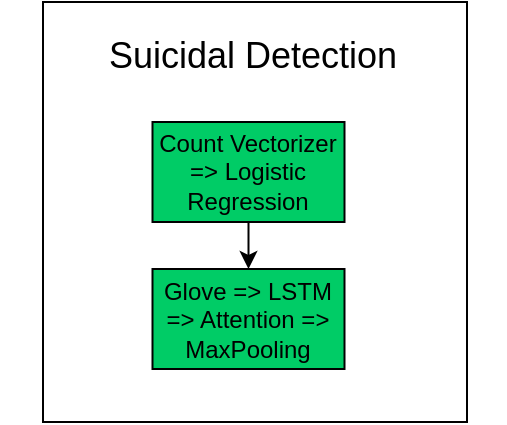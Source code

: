 <mxfile>
    <diagram id="hMVIPNOCL1WMG9UD9Ap6" name="Page-2">
        <mxGraphModel dx="2209" dy="807" grid="1" gridSize="10" guides="1" tooltips="1" connect="1" arrows="1" fold="1" page="1" pageScale="1" pageWidth="850" pageHeight="1100" math="0" shadow="0">
            <root>
                <mxCell id="0"/>
                <mxCell id="1" parent="0"/>
                <mxCell id="U02Nljkob9dexw82LkDx-1" value="" style="rounded=0;whiteSpace=wrap;html=1;" vertex="1" parent="1">
                    <mxGeometry x="553.5" y="220" width="212" height="210" as="geometry"/>
                </mxCell>
                <mxCell id="U02Nljkob9dexw82LkDx-2" value="&lt;font style=&quot;font-size: 18px;&quot;&gt;Suicidal Detection&lt;/font&gt;" style="text;html=1;strokeColor=none;fillColor=none;align=center;verticalAlign=middle;whiteSpace=wrap;rounded=0;" vertex="1" parent="1">
                    <mxGeometry x="532" y="231.5" width="252.5" height="30" as="geometry"/>
                </mxCell>
                <mxCell id="U02Nljkob9dexw82LkDx-3" value="" style="edgeStyle=none;html=1;" edge="1" parent="1" source="U02Nljkob9dexw82LkDx-4" target="U02Nljkob9dexw82LkDx-5">
                    <mxGeometry relative="1" as="geometry"/>
                </mxCell>
                <mxCell id="U02Nljkob9dexw82LkDx-4" value="Count Vectorizer =&amp;gt; Logistic Regression" style="rounded=0;whiteSpace=wrap;html=1;fillColor=#00CC66;" vertex="1" parent="1">
                    <mxGeometry x="608.25" y="280" width="96" height="50" as="geometry"/>
                </mxCell>
                <mxCell id="U02Nljkob9dexw82LkDx-5" value="Glove =&amp;gt; LSTM&lt;br&gt;=&amp;gt; Attention =&amp;gt; MaxPooling" style="rounded=0;whiteSpace=wrap;html=1;fillColor=#00CC66;" vertex="1" parent="1">
                    <mxGeometry x="608.25" y="353.5" width="96" height="50" as="geometry"/>
                </mxCell>
            </root>
        </mxGraphModel>
    </diagram>
    <diagram id="nxzzNV7BYu5baKhF10Te" name="Page-1">
        <mxGraphModel dx="2838" dy="726" grid="1" gridSize="10" guides="1" tooltips="1" connect="1" arrows="1" fold="1" page="1" pageScale="1" pageWidth="850" pageHeight="1100" math="0" shadow="0">
            <root>
                <mxCell id="0"/>
                <mxCell id="1" parent="0"/>
                <mxCell id="15" style="edgeStyle=none;html=1;" parent="1" edge="1">
                    <mxGeometry relative="1" as="geometry">
                        <mxPoint x="986" y="654" as="targetPoint"/>
                        <mxPoint x="856" y="654" as="sourcePoint"/>
                    </mxGeometry>
                </mxCell>
                <mxCell id="38" style="edgeStyle=none;html=1;exitX=0;exitY=0.5;exitDx=0;exitDy=0;entryX=1;entryY=0.5;entryDx=0;entryDy=0;" parent="1" source="2" target="24" edge="1">
                    <mxGeometry relative="1" as="geometry"/>
                </mxCell>
                <mxCell id="41" style="edgeStyle=none;html=1;exitX=0.5;exitY=1;exitDx=0;exitDy=0;entryX=0.5;entryY=0;entryDx=0;entryDy=0;" parent="1" source="2" target="22" edge="1">
                    <mxGeometry relative="1" as="geometry"/>
                </mxCell>
                <mxCell id="64" style="html=1;exitX=0.5;exitY=0;exitDx=0;exitDy=0;entryX=0.5;entryY=1;entryDx=0;entryDy=0;fontSize=18;" parent="1" source="2" target="59" edge="1">
                    <mxGeometry relative="1" as="geometry"/>
                </mxCell>
                <mxCell id="2" value="" style="rounded=0;whiteSpace=wrap;html=1;" parent="1" vertex="1">
                    <mxGeometry x="510" y="470" width="300" height="420" as="geometry"/>
                </mxCell>
                <mxCell id="7" value="" style="edgeStyle=none;html=1;" parent="1" source="3" target="6" edge="1">
                    <mxGeometry relative="1" as="geometry"/>
                </mxCell>
                <mxCell id="3" value="Intent-Based&amp;nbsp;" style="rounded=0;whiteSpace=wrap;html=1;" parent="1" vertex="1">
                    <mxGeometry x="672.5" y="540" width="120" height="60" as="geometry"/>
                </mxCell>
                <mxCell id="4" value="&lt;font style=&quot;font-size: 24px;&quot;&gt;Chatbot&lt;/font&gt;" style="text;html=1;strokeColor=none;fillColor=none;align=center;verticalAlign=middle;whiteSpace=wrap;rounded=0;" parent="1" vertex="1">
                    <mxGeometry x="590" y="490" width="132.5" height="30" as="geometry"/>
                </mxCell>
                <mxCell id="13" value="" style="edgeStyle=none;html=1;" parent="1" source="5" target="12" edge="1">
                    <mxGeometry relative="1" as="geometry"/>
                </mxCell>
                <mxCell id="5" value="Generative" style="rounded=0;whiteSpace=wrap;html=1;" parent="1" vertex="1">
                    <mxGeometry x="532.5" y="540" width="120" height="60" as="geometry"/>
                </mxCell>
                <mxCell id="9" value="" style="edgeStyle=none;html=1;" parent="1" source="6" target="8" edge="1">
                    <mxGeometry relative="1" as="geometry"/>
                </mxCell>
                <mxCell id="6" value="Similarity Search" style="whiteSpace=wrap;html=1;rounded=0;fillColor=#00CC66;" parent="1" vertex="1">
                    <mxGeometry x="672.5" y="630" width="120" height="60" as="geometry"/>
                </mxCell>
                <mxCell id="11" value="" style="edgeStyle=none;html=1;" parent="1" source="8" target="10" edge="1">
                    <mxGeometry relative="1" as="geometry"/>
                </mxCell>
                <mxCell id="8" value="SVM / Logistic Regression" style="whiteSpace=wrap;html=1;rounded=0;fillColor=#00CC66;" parent="1" vertex="1">
                    <mxGeometry x="672.5" y="720" width="120" height="60" as="geometry"/>
                </mxCell>
                <mxCell id="10" value="LSTM and Neural Network" style="whiteSpace=wrap;html=1;rounded=0;fillColor=#FF9933;" parent="1" vertex="1">
                    <mxGeometry x="672.5" y="810" width="120" height="60" as="geometry"/>
                </mxCell>
                <mxCell id="89" value="" style="edgeStyle=none;html=1;" parent="1" source="12" target="88" edge="1">
                    <mxGeometry relative="1" as="geometry"/>
                </mxCell>
                <mxCell id="12" value="LSTM" style="whiteSpace=wrap;html=1;rounded=0;fillColor=#FF9933;" parent="1" vertex="1">
                    <mxGeometry x="532.5" y="630" width="120" height="60" as="geometry"/>
                </mxCell>
                <mxCell id="14" value="Patient&lt;br&gt;" style="shape=umlActor;verticalLabelPosition=bottom;verticalAlign=top;html=1;outlineConnect=0;" parent="1" vertex="1">
                    <mxGeometry x="1026" y="644" width="30" height="60" as="geometry"/>
                </mxCell>
                <mxCell id="16" style="edgeStyle=none;html=1;" parent="1" edge="1">
                    <mxGeometry relative="1" as="geometry">
                        <mxPoint x="856" y="694.33" as="targetPoint"/>
                        <mxPoint x="986" y="694" as="sourcePoint"/>
                    </mxGeometry>
                </mxCell>
                <mxCell id="42" style="edgeStyle=orthogonalEdgeStyle;html=1;exitX=0;exitY=0.5;exitDx=0;exitDy=0;entryX=0.5;entryY=1;entryDx=0;entryDy=0;" parent="1" source="22" target="34" edge="1">
                    <mxGeometry relative="1" as="geometry"/>
                </mxCell>
                <mxCell id="22" value="" style="rounded=0;whiteSpace=wrap;html=1;" parent="1" vertex="1">
                    <mxGeometry x="554" y="940" width="212" height="280" as="geometry"/>
                </mxCell>
                <mxCell id="23" value="&lt;font style=&quot;font-size: 18px;&quot;&gt;Detection and Scoring&lt;/font&gt;" style="text;html=1;strokeColor=none;fillColor=none;align=center;verticalAlign=middle;whiteSpace=wrap;rounded=0;" parent="1" vertex="1">
                    <mxGeometry x="532.5" y="951.5" width="252.5" height="30" as="geometry"/>
                </mxCell>
                <mxCell id="39" style="edgeStyle=none;html=1;exitX=0;exitY=0.5;exitDx=0;exitDy=0;" parent="1" source="24" target="34" edge="1">
                    <mxGeometry relative="1" as="geometry"/>
                </mxCell>
                <mxCell id="24" value="" style="rounded=0;whiteSpace=wrap;html=1;" parent="1" vertex="1">
                    <mxGeometry x="240" y="512.25" width="230" height="335.75" as="geometry"/>
                </mxCell>
                <mxCell id="25" value="&lt;font style=&quot;font-size: 18px;&quot;&gt;Summarizer&lt;/font&gt;" style="text;html=1;strokeColor=none;fillColor=none;align=center;verticalAlign=middle;whiteSpace=wrap;rounded=0;" parent="1" vertex="1">
                    <mxGeometry x="325" y="523" width="60" height="30" as="geometry"/>
                </mxCell>
                <mxCell id="29" value="" style="edgeStyle=none;html=1;" parent="1" source="26" target="28" edge="1">
                    <mxGeometry relative="1" as="geometry"/>
                </mxCell>
                <mxCell id="26" value="Extractive" style="rounded=0;whiteSpace=wrap;html=1;" parent="1" vertex="1">
                    <mxGeometry x="370" y="570" width="80" height="50" as="geometry"/>
                </mxCell>
                <mxCell id="Yz0v-OLk0Z-_11yOdA3S-93" style="edgeStyle=none;html=1;exitX=0.5;exitY=1;exitDx=0;exitDy=0;entryX=0.5;entryY=0;entryDx=0;entryDy=0;" parent="1" source="27" target="69" edge="1">
                    <mxGeometry relative="1" as="geometry"/>
                </mxCell>
                <mxCell id="27" value="Abstractive" style="rounded=0;whiteSpace=wrap;html=1;" parent="1" vertex="1">
                    <mxGeometry x="260" y="570" width="80" height="50" as="geometry"/>
                </mxCell>
                <mxCell id="Yz0v-OLk0Z-_11yOdA3S-90" style="edgeStyle=none;html=1;exitX=0.5;exitY=1;exitDx=0;exitDy=0;entryX=0.5;entryY=0;entryDx=0;entryDy=0;" parent="1" source="28" target="87" edge="1">
                    <mxGeometry relative="1" as="geometry"/>
                </mxCell>
                <mxCell id="28" value="TF-IDF" style="whiteSpace=wrap;html=1;rounded=0;fillColor=#00CC66;" parent="1" vertex="1">
                    <mxGeometry x="370" y="638.5" width="80" height="48.5" as="geometry"/>
                </mxCell>
                <mxCell id="75" style="edgeStyle=none;html=1;exitX=0;exitY=0.5;exitDx=0;exitDy=0;fontSize=18;" parent="1" source="34" edge="1">
                    <mxGeometry relative="1" as="geometry">
                        <mxPoint x="40" y="680.19" as="targetPoint"/>
                    </mxGeometry>
                </mxCell>
                <mxCell id="34" value="Report" style="rounded=0;whiteSpace=wrap;html=1;fillColor=#66B2FF;" parent="1" vertex="1">
                    <mxGeometry x="100" y="661.5" width="80" height="37" as="geometry"/>
                </mxCell>
                <mxCell id="47" style="edgeStyle=orthogonalEdgeStyle;html=1;exitX=0;exitY=0.5;exitDx=0;exitDy=0;" parent="1" source="44" edge="1">
                    <mxGeometry relative="1" as="geometry">
                        <mxPoint y="630" as="targetPoint"/>
                        <Array as="points">
                            <mxPoint y="324"/>
                            <mxPoint y="630"/>
                        </Array>
                    </mxGeometry>
                </mxCell>
                <mxCell id="76" style="html=1;exitX=0;exitY=0.5;exitDx=0;exitDy=0;fontSize=18;entryX=0;entryY=0.5;entryDx=0;entryDy=0;edgeStyle=orthogonalEdgeStyle;" parent="1" target="44" edge="1">
                    <mxGeometry relative="1" as="geometry">
                        <mxPoint y="630" as="sourcePoint"/>
                        <Array as="points">
                            <mxPoint y="325"/>
                        </Array>
                    </mxGeometry>
                </mxCell>
                <mxCell id="44" value="Scheduler" style="rounded=0;whiteSpace=wrap;html=1;fillColor=#66B2FF;" parent="1" vertex="1">
                    <mxGeometry x="379" y="294.5" width="120" height="60" as="geometry"/>
                </mxCell>
                <mxCell id="45" value="Therapist" style="shape=umlActor;verticalLabelPosition=bottom;verticalAlign=top;html=1;outlineConnect=0;" parent="1" vertex="1">
                    <mxGeometry x="-10" y="650.13" width="30" height="60" as="geometry"/>
                </mxCell>
                <mxCell id="66" style="edgeStyle=orthogonalEdgeStyle;html=1;exitX=1;exitY=0.5;exitDx=0;exitDy=0;fontSize=18;entryX=1;entryY=0.5;entryDx=0;entryDy=0;" parent="1" target="50" edge="1">
                    <mxGeometry relative="1" as="geometry">
                        <mxPoint x="1040" y="630" as="sourcePoint"/>
                        <Array as="points">
                            <mxPoint x="1040" y="325"/>
                        </Array>
                    </mxGeometry>
                </mxCell>
                <mxCell id="50" value="SOS" style="rounded=0;whiteSpace=wrap;html=1;fillColor=#66B2FF;" parent="1" vertex="1">
                    <mxGeometry x="866" y="296.5" width="120" height="57" as="geometry"/>
                </mxCell>
                <mxCell id="51" value="" style="endArrow=classic;html=1;entryX=0.5;entryY=0;entryDx=0;entryDy=0;edgeStyle=orthogonalEdgeStyle;" parent="1" target="50" edge="1">
                    <mxGeometry width="50" height="50" relative="1" as="geometry">
                        <mxPoint y="340" as="sourcePoint"/>
                        <mxPoint x="-630" y="110" as="targetPoint"/>
                        <Array as="points">
                            <mxPoint y="190"/>
                            <mxPoint x="926" y="190"/>
                        </Array>
                    </mxGeometry>
                </mxCell>
                <mxCell id="65" style="edgeStyle=none;html=1;exitX=1;exitY=0.5;exitDx=0;exitDy=0;entryX=0;entryY=0.5;entryDx=0;entryDy=0;fontSize=18;" parent="1" source="59" target="50" edge="1">
                    <mxGeometry relative="1" as="geometry"/>
                </mxCell>
                <mxCell id="67" style="html=1;exitX=0;exitY=0.5;exitDx=0;exitDy=0;entryX=1;entryY=0.5;entryDx=0;entryDy=0;fontSize=18;" parent="1" source="59" target="44" edge="1">
                    <mxGeometry relative="1" as="geometry"/>
                </mxCell>
                <mxCell id="59" value="" style="rounded=0;whiteSpace=wrap;html=1;" parent="1" vertex="1">
                    <mxGeometry x="553.5" y="220" width="212" height="210" as="geometry"/>
                </mxCell>
                <mxCell id="60" value="&lt;font style=&quot;font-size: 18px;&quot;&gt;Suicidal Detection&lt;/font&gt;" style="text;html=1;strokeColor=none;fillColor=none;align=center;verticalAlign=middle;whiteSpace=wrap;rounded=0;" parent="1" vertex="1">
                    <mxGeometry x="532" y="231.5" width="252.5" height="30" as="geometry"/>
                </mxCell>
                <mxCell id="68" value="BART &lt;br&gt;fine-tuning" style="rounded=0;whiteSpace=wrap;html=1;fillColor=#FF66B3;" parent="1" vertex="1">
                    <mxGeometry x="260" y="705.25" width="80" height="50" as="geometry"/>
                </mxCell>
                <mxCell id="Yz0v-OLk0Z-_11yOdA3S-92" style="edgeStyle=none;html=1;exitX=0.5;exitY=1;exitDx=0;exitDy=0;" parent="1" source="69" target="68" edge="1">
                    <mxGeometry relative="1" as="geometry"/>
                </mxCell>
                <mxCell id="69" value="Seq2Seq&lt;br&gt;Model" style="rounded=0;whiteSpace=wrap;html=1;fillColor=#FF9933;" parent="1" vertex="1">
                    <mxGeometry x="260" y="637.75" width="80" height="50" as="geometry"/>
                </mxCell>
                <mxCell id="Yz0v-OLk0Z-_11yOdA3S-89" value="" style="edgeStyle=none;html=1;" parent="1" source="78" target="Yz0v-OLk0Z-_11yOdA3S-88" edge="1">
                    <mxGeometry relative="1" as="geometry"/>
                </mxCell>
                <mxCell id="78" value="Count Vectorizer =&amp;gt; Logistic Regression" style="rounded=0;whiteSpace=wrap;html=1;fillColor=#00CC66;" parent="1" vertex="1">
                    <mxGeometry x="608.25" y="280" width="96" height="50" as="geometry"/>
                </mxCell>
                <mxCell id="80" value="Glove =&amp;gt; LSTM&lt;br&gt;=&amp;gt; GRU" style="rounded=0;whiteSpace=wrap;html=1;fillColor=#FF9933;" parent="1" vertex="1">
                    <mxGeometry x="610" y="1070" width="96" height="50" as="geometry"/>
                </mxCell>
                <mxCell id="Sqr-_6luysI8qt4BqUSp-90" style="edgeStyle=none;html=1;exitX=0.5;exitY=1;exitDx=0;exitDy=0;" parent="1" source="81" target="80" edge="1">
                    <mxGeometry relative="1" as="geometry"/>
                </mxCell>
                <mxCell id="81" value="Logistic Regression" style="rounded=0;whiteSpace=wrap;html=1;fillColor=#00CC66;" parent="1" vertex="1">
                    <mxGeometry x="610.25" y="1000" width="96" height="50" as="geometry"/>
                </mxCell>
                <mxCell id="83" value="Text to Speech" style="rounded=0;whiteSpace=wrap;html=1;fillColor=#FF6666;" parent="1" vertex="1">
                    <mxGeometry x="860" y="614" width="120" height="30" as="geometry"/>
                </mxCell>
                <mxCell id="84" value="Speech to Text" style="rounded=0;whiteSpace=wrap;html=1;fillColor=#FF6666;" parent="1" vertex="1">
                    <mxGeometry x="860" y="704" width="120" height="30" as="geometry"/>
                </mxCell>
                <mxCell id="85" value="Text Ranker" style="whiteSpace=wrap;html=1;rounded=0;fillColor=#FF9933;" parent="1" vertex="1">
                    <mxGeometry x="370" y="770" width="80" height="48.5" as="geometry"/>
                </mxCell>
                <mxCell id="Yz0v-OLk0Z-_11yOdA3S-91" style="edgeStyle=none;html=1;exitX=0.5;exitY=1;exitDx=0;exitDy=0;entryX=0.5;entryY=0;entryDx=0;entryDy=0;" parent="1" source="87" target="85" edge="1">
                    <mxGeometry relative="1" as="geometry"/>
                </mxCell>
                <mxCell id="87" value="Clustering" style="whiteSpace=wrap;html=1;rounded=0;fillColor=#00CC66;" parent="1" vertex="1">
                    <mxGeometry x="370" y="705.25" width="80" height="48.5" as="geometry"/>
                </mxCell>
                <mxCell id="Yz0v-OLk0Z-_11yOdA3S-88" value="Glove =&amp;gt; LSTM&lt;br&gt;=&amp;gt; Attention =&amp;gt; MaxPooling" style="rounded=0;whiteSpace=wrap;html=1;fillColor=#00CC66;" parent="1" vertex="1">
                    <mxGeometry x="608.25" y="353.5" width="96" height="50" as="geometry"/>
                </mxCell>
                <mxCell id="Yz0v-OLk0Z-_11yOdA3S-94" value="LSTM" style="rounded=0;whiteSpace=wrap;html=1;fillColor=#FF9933;" parent="1" vertex="1">
                    <mxGeometry x="610.75" y="1140" width="96" height="50" as="geometry"/>
                </mxCell>
                <mxCell id="88" value="LLAMA2 fine-tuning" style="whiteSpace=wrap;html=1;rounded=0;fillColor=#FF66B3;" parent="1" vertex="1">
                    <mxGeometry x="532.5" y="720" width="120" height="60" as="geometry"/>
                </mxCell>
            </root>
        </mxGraphModel>
    </diagram>
</mxfile>